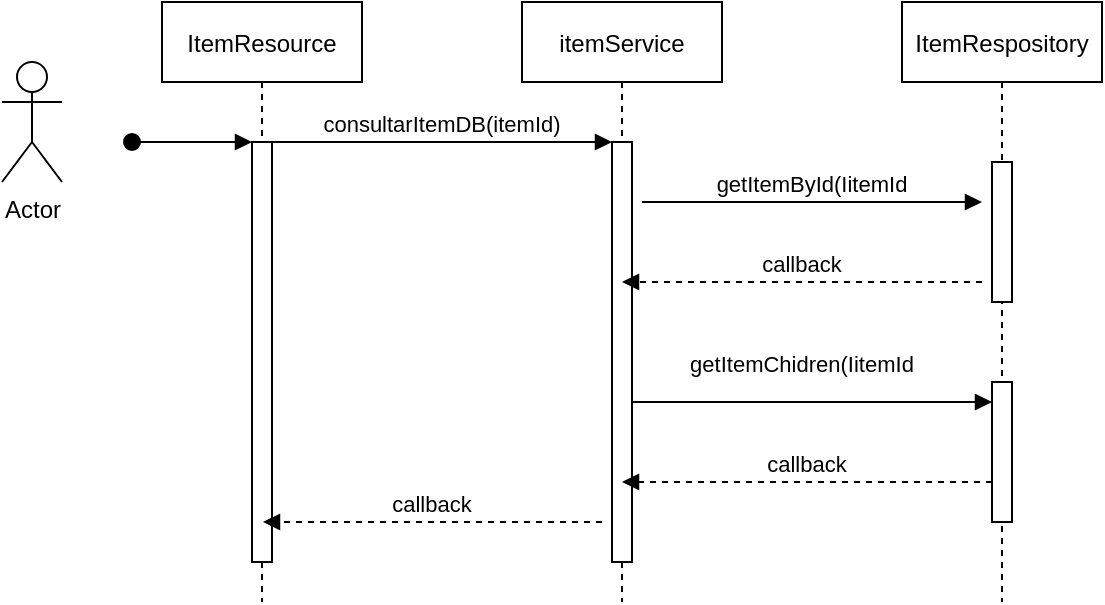 <mxfile version="13.6.2" type="device"><diagram id="kgpKYQtTHZ0yAKxKKP6v" name="Page-1"><mxGraphModel dx="786" dy="546" grid="1" gridSize="10" guides="1" tooltips="1" connect="1" arrows="1" fold="1" page="1" pageScale="1" pageWidth="850" pageHeight="1100" math="0" shadow="0"><root><mxCell id="0"/><mxCell id="1" parent="0"/><mxCell id="3nuBFxr9cyL0pnOWT2aG-1" value="ItemResource" style="shape=umlLifeline;perimeter=lifelinePerimeter;container=1;collapsible=0;recursiveResize=0;rounded=0;shadow=0;strokeWidth=1;" parent="1" vertex="1"><mxGeometry x="120" y="80" width="100" height="300" as="geometry"/></mxCell><mxCell id="3nuBFxr9cyL0pnOWT2aG-2" value="" style="points=[];perimeter=orthogonalPerimeter;rounded=0;shadow=0;strokeWidth=1;" parent="3nuBFxr9cyL0pnOWT2aG-1" vertex="1"><mxGeometry x="45" y="70" width="10" height="210" as="geometry"/></mxCell><mxCell id="3nuBFxr9cyL0pnOWT2aG-3" value="" style="verticalAlign=bottom;startArrow=oval;endArrow=block;startSize=8;shadow=0;strokeWidth=1;" parent="3nuBFxr9cyL0pnOWT2aG-1" target="3nuBFxr9cyL0pnOWT2aG-2" edge="1"><mxGeometry relative="1" as="geometry"><mxPoint x="-15" y="70" as="sourcePoint"/></mxGeometry></mxCell><mxCell id="3nuBFxr9cyL0pnOWT2aG-5" value="itemService" style="shape=umlLifeline;perimeter=lifelinePerimeter;container=1;collapsible=0;recursiveResize=0;rounded=0;shadow=0;strokeWidth=1;" parent="1" vertex="1"><mxGeometry x="300" y="80" width="100" height="300" as="geometry"/></mxCell><mxCell id="3nuBFxr9cyL0pnOWT2aG-6" value="" style="points=[];perimeter=orthogonalPerimeter;rounded=0;shadow=0;strokeWidth=1;" parent="3nuBFxr9cyL0pnOWT2aG-5" vertex="1"><mxGeometry x="45" y="70" width="10" height="210" as="geometry"/></mxCell><mxCell id="3nuBFxr9cyL0pnOWT2aG-8" value="consultarItemDB(itemId)" style="verticalAlign=bottom;endArrow=block;entryX=0;entryY=0;shadow=0;strokeWidth=1;" parent="1" source="3nuBFxr9cyL0pnOWT2aG-2" target="3nuBFxr9cyL0pnOWT2aG-6" edge="1"><mxGeometry relative="1" as="geometry"><mxPoint x="275" y="160" as="sourcePoint"/></mxGeometry></mxCell><mxCell id="RX7aKVXEjCVqirKqZKoJ-1" value="Actor" style="shape=umlActor;verticalLabelPosition=bottom;verticalAlign=top;html=1;outlineConnect=0;" vertex="1" parent="1"><mxGeometry x="40" y="110" width="30" height="60" as="geometry"/></mxCell><mxCell id="RX7aKVXEjCVqirKqZKoJ-2" value="ItemRespository" style="shape=umlLifeline;perimeter=lifelinePerimeter;container=1;collapsible=0;recursiveResize=0;rounded=0;shadow=0;strokeWidth=1;" vertex="1" parent="1"><mxGeometry x="490" y="80" width="100" height="300" as="geometry"/></mxCell><mxCell id="RX7aKVXEjCVqirKqZKoJ-3" value="" style="points=[];perimeter=orthogonalPerimeter;rounded=0;shadow=0;strokeWidth=1;" vertex="1" parent="RX7aKVXEjCVqirKqZKoJ-2"><mxGeometry x="45" y="80" width="10" height="70" as="geometry"/></mxCell><mxCell id="RX7aKVXEjCVqirKqZKoJ-7" value="getItemById(IitemId" style="verticalAlign=bottom;endArrow=block;shadow=0;strokeWidth=1;" edge="1" parent="1"><mxGeometry relative="1" as="geometry"><mxPoint x="360" y="180.0" as="sourcePoint"/><mxPoint x="530" y="180" as="targetPoint"/></mxGeometry></mxCell><mxCell id="RX7aKVXEjCVqirKqZKoJ-8" value="callback" style="verticalAlign=bottom;endArrow=block;entryX=1;entryY=0;shadow=0;strokeWidth=1;dashed=1;" edge="1" parent="1"><mxGeometry relative="1" as="geometry"><mxPoint x="530" y="220" as="sourcePoint"/><mxPoint x="350" y="220" as="targetPoint"/></mxGeometry></mxCell><mxCell id="RX7aKVXEjCVqirKqZKoJ-13" value="" style="points=[];perimeter=orthogonalPerimeter;rounded=0;shadow=0;strokeWidth=1;" vertex="1" parent="1"><mxGeometry x="535" y="270" width="10" height="70" as="geometry"/></mxCell><mxCell id="RX7aKVXEjCVqirKqZKoJ-15" value="getItemChidren(IitemId" style="verticalAlign=bottom;endArrow=block;shadow=0;strokeWidth=1;" edge="1" parent="1" source="3nuBFxr9cyL0pnOWT2aG-6" target="RX7aKVXEjCVqirKqZKoJ-13"><mxGeometry x="0.056" y="14" relative="1" as="geometry"><mxPoint x="370" y="190.0" as="sourcePoint"/><mxPoint x="540" y="190" as="targetPoint"/><Array as="points"><mxPoint x="450" y="280"/></Array><mxPoint x="-10" y="4" as="offset"/></mxGeometry></mxCell><mxCell id="RX7aKVXEjCVqirKqZKoJ-16" value="callback" style="verticalAlign=bottom;endArrow=block;shadow=0;strokeWidth=1;dashed=1;" edge="1" parent="1" source="RX7aKVXEjCVqirKqZKoJ-13" target="3nuBFxr9cyL0pnOWT2aG-5"><mxGeometry relative="1" as="geometry"><mxPoint x="540" y="230" as="sourcePoint"/><mxPoint x="360" y="230" as="targetPoint"/><Array as="points"><mxPoint x="350" y="320"/></Array></mxGeometry></mxCell><mxCell id="RX7aKVXEjCVqirKqZKoJ-20" value="callback" style="verticalAlign=bottom;endArrow=block;shadow=0;strokeWidth=1;dashed=1;" edge="1" parent="1"><mxGeometry relative="1" as="geometry"><mxPoint x="340" y="340" as="sourcePoint"/><mxPoint x="170" y="340" as="targetPoint"/><Array as="points"><mxPoint x="170.5" y="340"/></Array></mxGeometry></mxCell></root></mxGraphModel></diagram></mxfile>